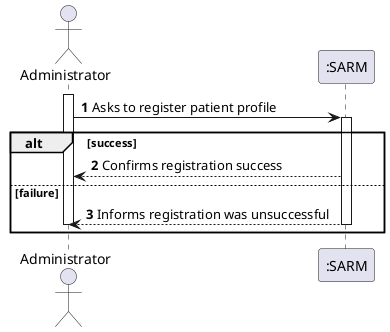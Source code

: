 @startuml
'https://plantuml.com/sequence-diagram

autonumber

actor "Administrator" as admin

participant ":SARM" as sys


activate admin

admin -> sys : Asks to register patient profile

activate sys

alt success

    sys --> admin : Confirms registration success

else failure

    sys --> admin : Informs registration was unsuccessful

deactivate sys
    
deactivate admin

end

@enduml